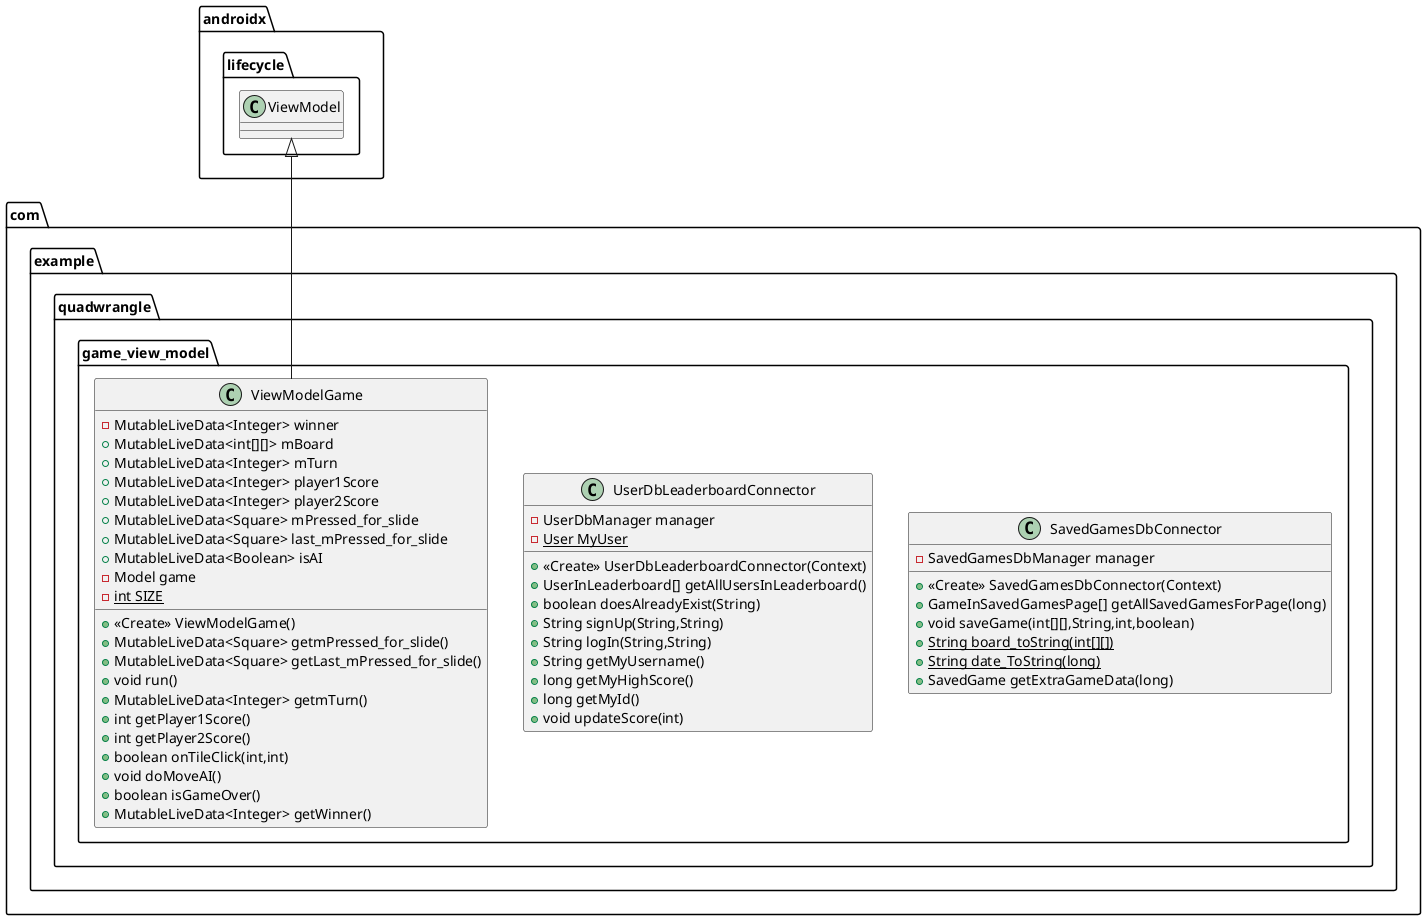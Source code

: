 @startuml
class com.example.quadwrangle.game_view_model.SavedGamesDbConnector {
- SavedGamesDbManager manager
+ <<Create>> SavedGamesDbConnector(Context)
+ GameInSavedGamesPage[] getAllSavedGamesForPage(long)
+ void saveGame(int[][],String,int,boolean)
+ {static} String board_toString(int[][])
+ {static} String date_ToString(long)
+ SavedGame getExtraGameData(long)
}
class com.example.quadwrangle.game_view_model.UserDbLeaderboardConnector {
- UserDbManager manager
- {static} User MyUser
+ <<Create>> UserDbLeaderboardConnector(Context)
+ UserInLeaderboard[] getAllUsersInLeaderboard()
+ boolean doesAlreadyExist(String)
+ String signUp(String,String)
+ String logIn(String,String)
+ String getMyUsername()
+ long getMyHighScore()
+ long getMyId()
+ void updateScore(int)
}
class com.example.quadwrangle.game_view_model.ViewModelGame {
- MutableLiveData<Integer> winner
+ MutableLiveData<int[][]> mBoard
+ MutableLiveData<Integer> mTurn
+ MutableLiveData<Integer> player1Score
+ MutableLiveData<Integer> player2Score
+ MutableLiveData<Square> mPressed_for_slide
+ MutableLiveData<Square> last_mPressed_for_slide
+ MutableLiveData<Boolean> isAI
- Model game
- {static} int SIZE
+ <<Create>> ViewModelGame()
+ MutableLiveData<Square> getmPressed_for_slide()
+ MutableLiveData<Square> getLast_mPressed_for_slide()
+ void run()
+ MutableLiveData<Integer> getmTurn()
+ int getPlayer1Score()
+ int getPlayer2Score()
+ boolean onTileClick(int,int)
+ void doMoveAI()
+ boolean isGameOver()
+ MutableLiveData<Integer> getWinner()
}


androidx.lifecycle.ViewModel <|-- com.example.quadwrangle.game_view_model.ViewModelGame
@enduml